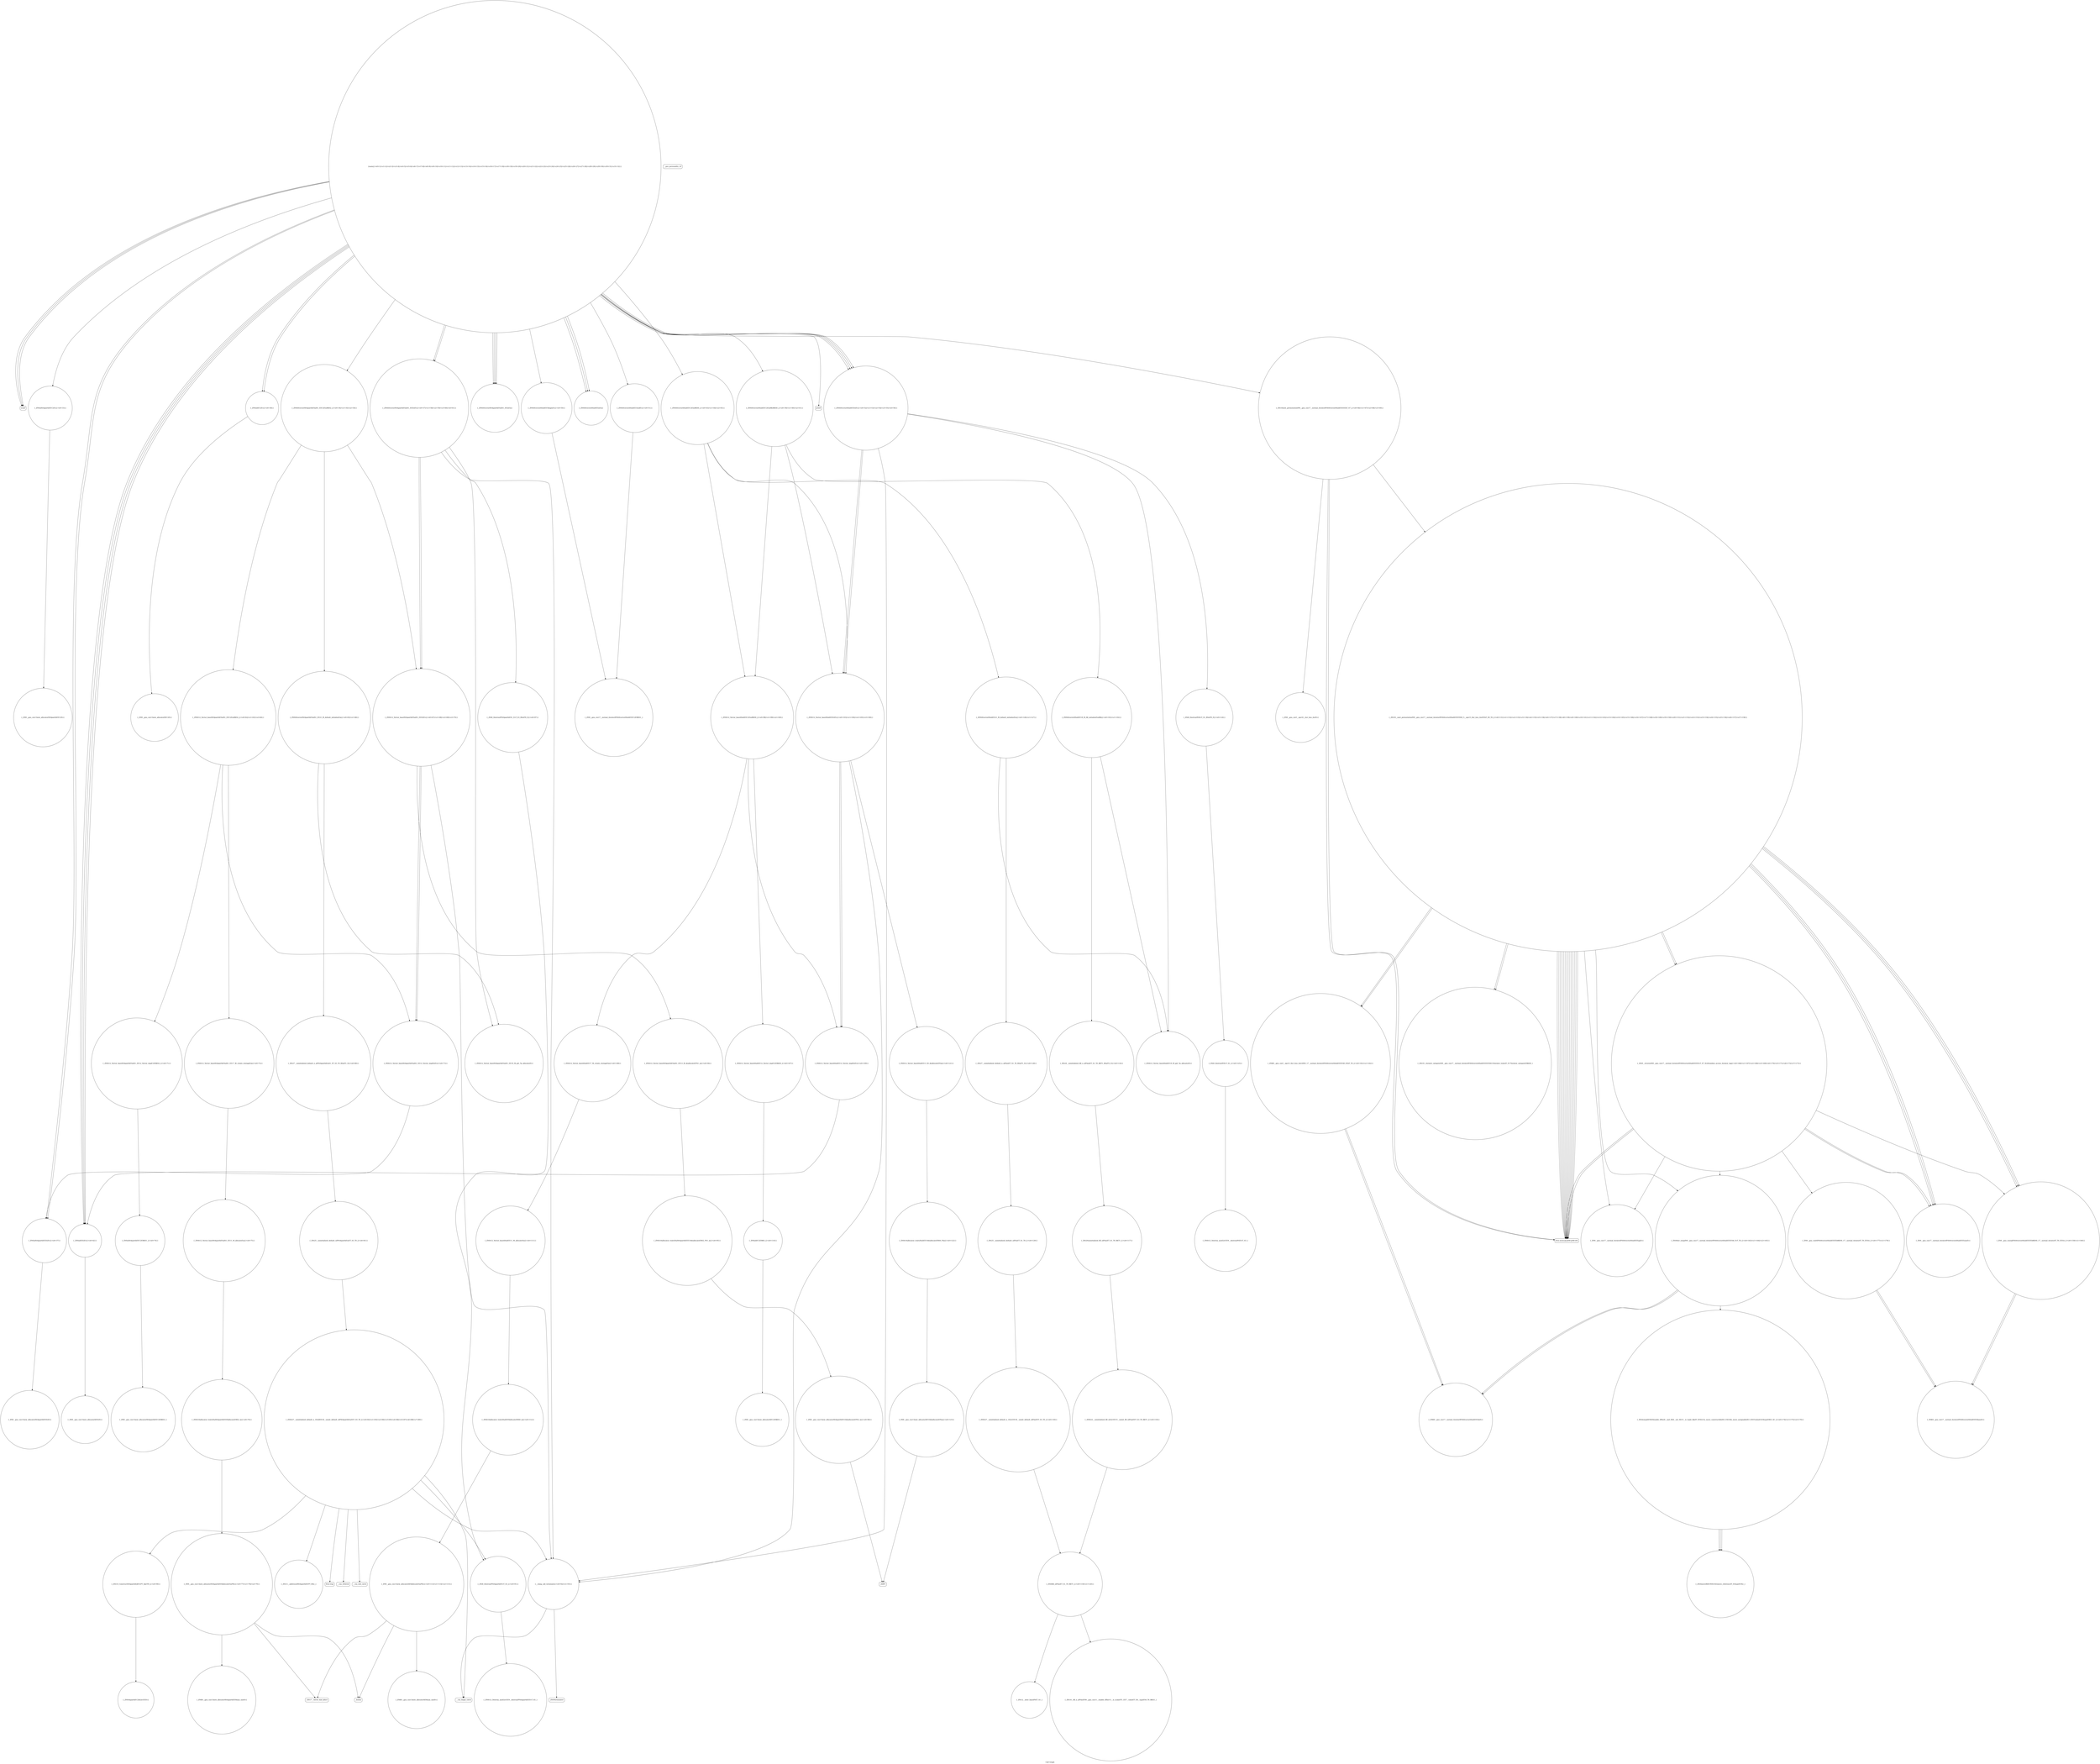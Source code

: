 digraph "Call Graph" {
	label="Call Graph";

	Node0x55c8580ab450 [shape=record,shape=circle,label="{main|{<s0>1|<s1>2|<s2>3|<s3>4|<s4>5|<s5>6|<s6>7|<s7>8|<s8>9|<s9>10|<s10>11|<s11>12|<s12>13|<s13>14|<s14>15|<s15>16|<s16>17|<s17>18|<s18>19|<s19>20|<s20>21|<s21>22|<s22>23|<s23>24|<s24>25|<s25>26|<s26>27|<s27>28|<s28>29|<s29>30|<s30>31|<s31>32}}"];
	Node0x55c8580ab450:s0 -> Node0x55c8580ab4d0[color=black];
	Node0x55c8580ab450:s1 -> Node0x55c8580ab4d0[color=black];
	Node0x55c8580ab450:s2 -> Node0x55c8582b25a0[color=black];
	Node0x55c8580ab450:s3 -> Node0x55c8582b2620[color=black];
	Node0x55c8580ab450:s4 -> Node0x55c8582b2720[color=black];
	Node0x55c8580ab450:s5 -> Node0x55c8582b27a0[color=black];
	Node0x55c8580ab450:s6 -> Node0x55c8582b2820[color=black];
	Node0x55c8580ab450:s7 -> Node0x55c8582b28a0[color=black];
	Node0x55c8580ab450:s8 -> Node0x55c8582b2920[color=black];
	Node0x55c8580ab450:s9 -> Node0x55c8582b2920[color=black];
	Node0x55c8580ab450:s10 -> Node0x55c8580ab4d0[color=black];
	Node0x55c8580ab450:s11 -> Node0x55c8582b2720[color=black];
	Node0x55c8580ab450:s12 -> Node0x55c8582b28a0[color=black];
	Node0x55c8580ab450:s13 -> Node0x55c8582b27a0[color=black];
	Node0x55c8580ab450:s14 -> Node0x55c8582b29a0[color=black];
	Node0x55c8580ab450:s15 -> Node0x55c8582b28a0[color=black];
	Node0x55c8580ab450:s16 -> Node0x55c8582b2a20[color=black];
	Node0x55c8580ab450:s17 -> Node0x55c8582b28a0[color=black];
	Node0x55c8580ab450:s18 -> Node0x55c8582b2a20[color=black];
	Node0x55c8580ab450:s19 -> Node0x55c8582b2920[color=black];
	Node0x55c8580ab450:s20 -> Node0x55c8582b2a20[color=black];
	Node0x55c8580ab450:s21 -> Node0x55c8582b2920[color=black];
	Node0x55c8580ab450:s22 -> Node0x55c8582b2b20[color=black];
	Node0x55c8580ab450:s23 -> Node0x55c8582b2ba0[color=black];
	Node0x55c8580ab450:s24 -> Node0x55c8582b2aa0[color=black];
	Node0x55c8580ab450:s25 -> Node0x55c8582b2c20[color=black];
	Node0x55c8580ab450:s26 -> Node0x55c8582b2ca0[color=black];
	Node0x55c8580ab450:s27 -> Node0x55c8582b2ca0[color=black];
	Node0x55c8580ab450:s28 -> Node0x55c8582b2d20[color=black];
	Node0x55c8580ab450:s29 -> Node0x55c8582b2ca0[color=black];
	Node0x55c8580ab450:s30 -> Node0x55c8582b2ca0[color=black];
	Node0x55c8580ab450:s31 -> Node0x55c8582b2d20[color=black];
	Node0x55c8582b61c0 [shape=record,shape=circle,label="{_ZN9__gnu_cxx17__normal_iteratorIPiSt6vectorIiSaIiEEEppEv}"];
	Node0x55c8582b2820 [shape=record,shape=circle,label="{_ZNSt6vectorIiSaIiEEC2EmRKiRKS0_|{<s0>39|<s1>40|<s2>41}}"];
	Node0x55c8582b2820:s0 -> Node0x55c8582b50c0[color=black];
	Node0x55c8582b2820:s1 -> Node0x55c8582b5140[color=black];
	Node0x55c8582b2820:s2 -> Node0x55c8582b51c0[color=black];
	Node0x55c8582b3d20 [shape=record,shape=circle,label="{_ZNK9__gnu_cxx17__normal_iteratorIPiSt6vectorIiSaIiEEEdeEv}"];
	Node0x55c8582b2ba0 [shape=record,shape=circle,label="{_ZNSt6vectorIiSaIiEE3endEv|{<s0>51}}"];
	Node0x55c8582b2ba0:s0 -> Node0x55c8582b5f40[color=black];
	Node0x55c8582b2f20 [shape=record,shape=circle,label="{_ZNSt6vectorISt4pairIiiESaIS1_EE21_M_default_initializeEm|{<s0>65|<s1>66}}"];
	Node0x55c8582b2f20:s0 -> Node0x55c8582b3620[color=black];
	Node0x55c8582b2f20:s1 -> Node0x55c8582b35a0[color=black];
	Node0x55c8582b32a0 [shape=record,shape=circle,label="{_ZNSt12_Vector_baseISt4pairIiiESaIS1_EE11_M_allocateEm|{<s0>75}}"];
	Node0x55c8582b32a0:s0 -> Node0x55c8582b3320[color=black];
	Node0x55c8582b3620 [shape=record,shape=circle,label="{_ZNSt12_Vector_baseISt4pairIiiESaIS1_EE19_M_get_Tp_allocatorEv}"];
	Node0x55c8582b39a0 [shape=record,shape=Mrecord,label="{__cxa_rethrow}"];
	Node0x55c8582b4d40 [shape=record,shape=circle,label="{_ZNSt12_Vector_baseISt4pairIiiESaIS1_EE13_M_deallocateEPS1_m|{<s0>94}}"];
	Node0x55c8582b4d40:s0 -> Node0x55c8582b4dc0[color=black];
	Node0x55c8582b50c0 [shape=record,shape=circle,label="{_ZNSt12_Vector_baseIiSaIiEEC2EmRKS0_|{<s0>98|<s1>99|<s2>100}}"];
	Node0x55c8582b50c0:s0 -> Node0x55c8582b5240[color=black];
	Node0x55c8582b50c0:s1 -> Node0x55c8582b52c0[color=black];
	Node0x55c8582b50c0:s2 -> Node0x55c8582b5340[color=black];
	Node0x55c8582b5440 [shape=record,shape=circle,label="{_ZN9__gnu_cxx13new_allocatorIiEC2ERKS1_}"];
	Node0x55c8582b57c0 [shape=record,shape=circle,label="{_ZSt20uninitialized_fill_nIPimiET_S1_T0_RKT1_|{<s0>117}}"];
	Node0x55c8582b57c0:s0 -> Node0x55c8582b5840[color=black];
	Node0x55c8582b5b40 [shape=record,shape=circle,label="{_ZN9__gnu_cxx13new_allocatorIiE10deallocateEPim|{<s0>123}}"];
	Node0x55c8582b5b40:s0 -> Node0x55c8582b4ec0[color=black];
	Node0x55c8582b5ec0 [shape=record,shape=circle,label="{_ZNSt27__uninitialized_default_n_1ILb1EE18__uninit_default_nIPimEET_S3_T0_|{<s0>130}}"];
	Node0x55c8582b5ec0:s0 -> Node0x55c8582b58c0[color=black];
	Node0x55c8580ab4d0 [shape=record,shape=Mrecord,label="{scanf}"];
	Node0x55c8582b6240 [shape=record,shape=circle,label="{_ZN9__gnu_cxx17__normal_iteratorIPiSt6vectorIiSaIiEEEmmEv}"];
	Node0x55c8582b28a0 [shape=record,shape=circle,label="{_ZNSaIiED2Ev|{<s0>42}}"];
	Node0x55c8582b28a0:s0 -> Node0x55c8582b5040[color=black];
	Node0x55c8582b3da0 [shape=record,shape=circle,label="{_ZSt4swapIiENSt9enable_ifIXsr6__and_ISt6__not_ISt15__is_tuple_likeIT_EESt21is_move_constructibleIS3_ESt18is_move_assignableIS3_EEE5valueEvE4typeERS3_SC_|{<s0>174|<s1>175|<s2>176}}"];
	Node0x55c8582b3da0:s0 -> Node0x55c8582b3e20[color=black];
	Node0x55c8582b3da0:s1 -> Node0x55c8582b3e20[color=black];
	Node0x55c8582b3da0:s2 -> Node0x55c8582b3e20[color=black];
	Node0x55c8582b2c20 [shape=record,shape=Mrecord,label="{printf}"];
	Node0x55c8582b2fa0 [shape=record,shape=circle,label="{_ZNSt12_Vector_baseISt4pairIiiESaIS1_EED2Ev|{<s0>67|<s1>68|<s2>69|<s3>70}}"];
	Node0x55c8582b2fa0:s0 -> Node0x55c8582b4d40[color=black];
	Node0x55c8582b2fa0:s1 -> Node0x55c8582b3120[color=black];
	Node0x55c8582b2fa0:s2 -> Node0x55c8582b3120[color=black];
	Node0x55c8582b2fa0:s3 -> Node0x55c8582b3aa0[color=black];
	Node0x55c8582b3320 [shape=record,shape=circle,label="{_ZNSt16allocator_traitsISaISt4pairIiiEEE8allocateERS2_m|{<s0>76}}"];
	Node0x55c8582b3320:s0 -> Node0x55c8582b33a0[color=black];
	Node0x55c8582b36a0 [shape=record,shape=circle,label="{_ZSt25__uninitialized_default_nIPSt4pairIiiEmET_S3_T0_|{<s0>81}}"];
	Node0x55c8582b36a0:s0 -> Node0x55c8582b3720[color=black];
	Node0x55c8582b3a20 [shape=record,shape=Mrecord,label="{__cxa_end_catch}"];
	Node0x55c8582b4dc0 [shape=record,shape=circle,label="{_ZNSt16allocator_traitsISaISt4pairIiiEEE10deallocateERS2_PS1_m|{<s0>95}}"];
	Node0x55c8582b4dc0:s0 -> Node0x55c8582b4e40[color=black];
	Node0x55c8582b5140 [shape=record,shape=circle,label="{_ZNSt6vectorIiSaIiEE18_M_fill_initializeEmRKi|{<s0>101|<s1>102}}"];
	Node0x55c8582b5140:s0 -> Node0x55c8582b5740[color=black];
	Node0x55c8582b5140:s1 -> Node0x55c8582b56c0[color=black];
	Node0x55c8582b54c0 [shape=record,shape=circle,label="{_ZNSt12_Vector_baseIiSaIiEE11_M_allocateEm|{<s0>111}}"];
	Node0x55c8582b54c0:s0 -> Node0x55c8582b5540[color=black];
	Node0x55c8582b5840 [shape=record,shape=circle,label="{_ZNSt22__uninitialized_fill_nILb1EE15__uninit_fill_nIPimiEET_S3_T0_RKT1_|{<s0>118}}"];
	Node0x55c8582b5840:s0 -> Node0x55c8582b58c0[color=black];
	Node0x55c8582b5bc0 [shape=record,shape=circle,label="{_ZSt8_DestroyIPiiEvT_S1_RSaIT0_E|{<s0>124}}"];
	Node0x55c8582b5bc0:s0 -> Node0x55c8582b5c40[color=black];
	Node0x55c8582b5f40 [shape=record,shape=circle,label="{_ZN9__gnu_cxx17__normal_iteratorIPiSt6vectorIiSaIiEEEC2ERKS1_}"];
	Node0x55c8582b25a0 [shape=record,shape=circle,label="{_ZNSaISt4pairIiiEEC2Ev|{<s0>33}}"];
	Node0x55c8582b25a0:s0 -> Node0x55c8582b2da0[color=black];
	Node0x55c8582b62c0 [shape=record,shape=circle,label="{_ZNK9__gnu_cxx5__ops15_Iter_less_iterclINS_17__normal_iteratorIPiSt6vectorIiSaIiEEEES8_EEbT_T0_|{<s0>161|<s1>162}}"];
	Node0x55c8582b62c0:s0 -> Node0x55c8582b3d20[color=black];
	Node0x55c8582b62c0:s1 -> Node0x55c8582b3d20[color=black];
	Node0x55c8582b2920 [shape=record,shape=circle,label="{_ZNSt6vectorISt4pairIiiESaIS1_EEixEm}"];
	Node0x55c8582b3e20 [shape=record,shape=circle,label="{_ZSt4moveIRiEONSt16remove_referenceIT_E4typeEOS2_}"];
	Node0x55c8582b2ca0 [shape=record,shape=circle,label="{_ZNSt6vectorIiSaIiEED2Ev|{<s0>52|<s1>53|<s2>54|<s3>55|<s4>56}}"];
	Node0x55c8582b2ca0:s0 -> Node0x55c8582b5740[color=black];
	Node0x55c8582b2ca0:s1 -> Node0x55c8582b5bc0[color=black];
	Node0x55c8582b2ca0:s2 -> Node0x55c8582b51c0[color=black];
	Node0x55c8582b2ca0:s3 -> Node0x55c8582b51c0[color=black];
	Node0x55c8582b2ca0:s4 -> Node0x55c8582b3aa0[color=black];
	Node0x55c8582b3020 [shape=record,shape=circle,label="{_ZNSt12_Vector_baseISt4pairIiiESaIS1_EE12_Vector_implC2ERKS2_|{<s0>71}}"];
	Node0x55c8582b3020:s0 -> Node0x55c8582b31a0[color=black];
	Node0x55c8582b33a0 [shape=record,shape=circle,label="{_ZN9__gnu_cxx13new_allocatorISt4pairIiiEE8allocateEmPKv|{<s0>77|<s1>78|<s2>79}}"];
	Node0x55c8582b33a0:s0 -> Node0x55c8582b3420[color=black];
	Node0x55c8582b33a0:s1 -> Node0x55c8582b34a0[color=black];
	Node0x55c8582b33a0:s2 -> Node0x55c8582b3520[color=black];
	Node0x55c8582b3720 [shape=record,shape=circle,label="{_ZNSt27__uninitialized_default_n_1ILb0EE18__uninit_default_nIPSt4pairIiiEmEET_S5_T0_|{<s0>82|<s1>83|<s2>84|<s3>85|<s4>86|<s5>87|<s6>88|<s7>89}}"];
	Node0x55c8582b3720:s0 -> Node0x55c8582b3820[color=black];
	Node0x55c8582b3720:s1 -> Node0x55c8582b37a0[color=black];
	Node0x55c8582b3720:s2 -> Node0x55c8582b38a0[color=black];
	Node0x55c8582b3720:s3 -> Node0x55c8582b3920[color=black];
	Node0x55c8582b3720:s4 -> Node0x55c8582b39a0[color=black];
	Node0x55c8582b3720:s5 -> Node0x55c8582b3a20[color=black];
	Node0x55c8582b3720:s6 -> Node0x55c8582b3ba0[color=black];
	Node0x55c8582b3720:s7 -> Node0x55c8582b3aa0[color=black];
	Node0x55c8582b3aa0 [shape=record,shape=circle,label="{__clang_call_terminate|{<s0>92|<s1>93}}"];
	Node0x55c8582b3aa0:s0 -> Node0x55c8582b38a0[color=black];
	Node0x55c8582b3aa0:s1 -> Node0x55c8582b3b20[color=black];
	Node0x55c8582b4e40 [shape=record,shape=circle,label="{_ZN9__gnu_cxx13new_allocatorISt4pairIiiEE10deallocateEPS2_m|{<s0>96}}"];
	Node0x55c8582b4e40:s0 -> Node0x55c8582b4ec0[color=black];
	Node0x55c8582b51c0 [shape=record,shape=circle,label="{_ZNSt12_Vector_baseIiSaIiEED2Ev|{<s0>103|<s1>104|<s2>105|<s3>106}}"];
	Node0x55c8582b51c0:s0 -> Node0x55c8582b5a40[color=black];
	Node0x55c8582b51c0:s1 -> Node0x55c8582b5340[color=black];
	Node0x55c8582b51c0:s2 -> Node0x55c8582b5340[color=black];
	Node0x55c8582b51c0:s3 -> Node0x55c8582b3aa0[color=black];
	Node0x55c8582b5540 [shape=record,shape=circle,label="{_ZNSt16allocator_traitsISaIiEE8allocateERS0_m|{<s0>112}}"];
	Node0x55c8582b5540:s0 -> Node0x55c8582b55c0[color=black];
	Node0x55c8582b58c0 [shape=record,shape=circle,label="{_ZSt6fill_nIPimiET_S1_T0_RKT1_|{<s0>119|<s1>120}}"];
	Node0x55c8582b58c0:s0 -> Node0x55c8582b59c0[color=black];
	Node0x55c8582b58c0:s1 -> Node0x55c8582b5940[color=black];
	Node0x55c8582b5c40 [shape=record,shape=circle,label="{_ZSt8_DestroyIPiEvT_S1_|{<s0>125}}"];
	Node0x55c8582b5c40:s0 -> Node0x55c8582b5cc0[color=black];
	Node0x55c8582b5fc0 [shape=record,shape=circle,label="{_ZSt18__next_permutationIN9__gnu_cxx17__normal_iteratorIPiSt6vectorIiSaIiEEEENS0_5__ops15_Iter_less_iterEEbT_S9_T0_|{<s0>131|<s1>132|<s2>133|<s3>134|<s4>135|<s5>136|<s6>137|<s7>138|<s8>139|<s9>140|<s10>141|<s11>142|<s12>143|<s13>144|<s14>145|<s15>146|<s16>147|<s17>148|<s18>149|<s19>150|<s20>151|<s21>152|<s22>153|<s23>154|<s24>155|<s25>156|<s26>157|<s27>158}}"];
	Node0x55c8582b5fc0:s0 -> Node0x55c8582b6140[color=black];
	Node0x55c8582b5fc0:s1 -> Node0x55c8582b6040[color=black];
	Node0x55c8582b5fc0:s2 -> Node0x55c8582b61c0[color=black];
	Node0x55c8582b5fc0:s3 -> Node0x55c8582b6140[color=black];
	Node0x55c8582b5fc0:s4 -> Node0x55c8582b6040[color=black];
	Node0x55c8582b5fc0:s5 -> Node0x55c8582b6240[color=black];
	Node0x55c8582b5fc0:s6 -> Node0x55c8582b6040[color=black];
	Node0x55c8582b5fc0:s7 -> Node0x55c8582b6240[color=black];
	Node0x55c8582b5fc0:s8 -> Node0x55c8582b6040[color=black];
	Node0x55c8582b5fc0:s9 -> Node0x55c8582b6040[color=black];
	Node0x55c8582b5fc0:s10 -> Node0x55c8582b62c0[color=black];
	Node0x55c8582b5fc0:s11 -> Node0x55c8582b6040[color=black];
	Node0x55c8582b5fc0:s12 -> Node0x55c8582b6040[color=black];
	Node0x55c8582b5fc0:s13 -> Node0x55c8582b6240[color=black];
	Node0x55c8582b5fc0:s14 -> Node0x55c8582b6040[color=black];
	Node0x55c8582b5fc0:s15 -> Node0x55c8582b62c0[color=black];
	Node0x55c8582b5fc0:s16 -> Node0x55c8582b6040[color=black];
	Node0x55c8582b5fc0:s17 -> Node0x55c8582b6040[color=black];
	Node0x55c8582b5fc0:s18 -> Node0x55c8582b6340[color=black];
	Node0x55c8582b5fc0:s19 -> Node0x55c8582b6040[color=black];
	Node0x55c8582b5fc0:s20 -> Node0x55c8582b6040[color=black];
	Node0x55c8582b5fc0:s21 -> Node0x55c8582b6440[color=black];
	Node0x55c8582b5fc0:s22 -> Node0x55c8582b63c0[color=black];
	Node0x55c8582b5fc0:s23 -> Node0x55c8582b6140[color=black];
	Node0x55c8582b5fc0:s24 -> Node0x55c8582b6040[color=black];
	Node0x55c8582b5fc0:s25 -> Node0x55c8582b6040[color=black];
	Node0x55c8582b5fc0:s26 -> Node0x55c8582b6440[color=black];
	Node0x55c8582b5fc0:s27 -> Node0x55c8582b63c0[color=black];
	Node0x55c8582b2620 [shape=record,shape=circle,label="{_ZNSt6vectorISt4pairIiiESaIS1_EEC2EmRKS2_|{<s0>34|<s1>35|<s2>36}}"];
	Node0x55c8582b2620:s0 -> Node0x55c8582b2ea0[color=black];
	Node0x55c8582b2620:s1 -> Node0x55c8582b2f20[color=black];
	Node0x55c8582b2620:s2 -> Node0x55c8582b2fa0[color=black];
	Node0x55c8582b6340 [shape=record,shape=circle,label="{_ZSt9iter_swapIN9__gnu_cxx17__normal_iteratorIPiSt6vectorIiSaIiEEEES6_EvT_T0_|{<s0>163|<s1>164|<s2>165}}"];
	Node0x55c8582b6340:s0 -> Node0x55c8582b3d20[color=black];
	Node0x55c8582b6340:s1 -> Node0x55c8582b3d20[color=black];
	Node0x55c8582b6340:s2 -> Node0x55c8582b3da0[color=black];
	Node0x55c8582b29a0 [shape=record,shape=circle,label="{_ZNSt6vectorIiSaIiEEC2EmRKS0_|{<s0>43|<s1>44|<s2>45}}"];
	Node0x55c8582b29a0:s0 -> Node0x55c8582b50c0[color=black];
	Node0x55c8582b29a0:s1 -> Node0x55c8582b5d40[color=black];
	Node0x55c8582b29a0:s2 -> Node0x55c8582b51c0[color=black];
	Node0x55c8582b3ea0 [shape=record,shape=circle,label="{_ZN9__gnu_cxxltIPiSt6vectorIiSaIiEEEEbRKNS_17__normal_iteratorIT_T0_EESA_|{<s0>177|<s1>178}}"];
	Node0x55c8582b3ea0:s0 -> Node0x55c8582b3ca0[color=black];
	Node0x55c8582b3ea0:s1 -> Node0x55c8582b3ca0[color=black];
	Node0x55c8582b2d20 [shape=record,shape=circle,label="{_ZNSt6vectorISt4pairIiiESaIS1_EED2Ev|{<s0>57|<s1>58|<s2>59|<s3>60|<s4>61}}"];
	Node0x55c8582b2d20:s0 -> Node0x55c8582b3620[color=black];
	Node0x55c8582b2d20:s1 -> Node0x55c8582b4f40[color=black];
	Node0x55c8582b2d20:s2 -> Node0x55c8582b2fa0[color=black];
	Node0x55c8582b2d20:s3 -> Node0x55c8582b2fa0[color=black];
	Node0x55c8582b2d20:s4 -> Node0x55c8582b3aa0[color=black];
	Node0x55c8582b30a0 [shape=record,shape=circle,label="{_ZNSt12_Vector_baseISt4pairIiiESaIS1_EE17_M_create_storageEm|{<s0>72}}"];
	Node0x55c8582b30a0:s0 -> Node0x55c8582b32a0[color=black];
	Node0x55c8582b3420 [shape=record,shape=circle,label="{_ZNK9__gnu_cxx13new_allocatorISt4pairIiiEE8max_sizeEv}"];
	Node0x55c8582b37a0 [shape=record,shape=circle,label="{_ZSt10_ConstructISt4pairIiiEJEEvPT_DpOT0_|{<s0>90}}"];
	Node0x55c8582b37a0:s0 -> Node0x55c8582b3c20[color=black];
	Node0x55c8582b3b20 [shape=record,shape=Mrecord,label="{_ZSt9terminatev}"];
	Node0x55c8582b4ec0 [shape=record,shape=Mrecord,label="{_ZdlPv}"];
	Node0x55c8582b5240 [shape=record,shape=circle,label="{_ZNSt12_Vector_baseIiSaIiEE12_Vector_implC2ERKS0_|{<s0>107}}"];
	Node0x55c8582b5240:s0 -> Node0x55c8582b53c0[color=black];
	Node0x55c8582b55c0 [shape=record,shape=circle,label="{_ZN9__gnu_cxx13new_allocatorIiE8allocateEmPKv|{<s0>113|<s1>114|<s2>115}}"];
	Node0x55c8582b55c0:s0 -> Node0x55c8582b5640[color=black];
	Node0x55c8582b55c0:s1 -> Node0x55c8582b34a0[color=black];
	Node0x55c8582b55c0:s2 -> Node0x55c8582b3520[color=black];
	Node0x55c8582b5940 [shape=record,shape=circle,label="{_ZSt10__fill_n_aIPimiEN9__gnu_cxx11__enable_ifIXsr11__is_scalarIT1_EE7__valueET_E6__typeES4_T0_RKS3_}"];
	Node0x55c8582b5cc0 [shape=record,shape=circle,label="{_ZNSt12_Destroy_auxILb1EE9__destroyIPiEEvT_S3_}"];
	Node0x55c8582b6040 [shape=record,shape=Mrecord,label="{llvm.memcpy.p0i8.p0i8.i64}"];
	Node0x55c8582b26a0 [shape=record,shape=Mrecord,label="{__gxx_personality_v0}"];
	Node0x55c8582b63c0 [shape=record,shape=circle,label="{_ZSt9__reverseIN9__gnu_cxx17__normal_iteratorIPiSt6vectorIiSaIiEEEEEvT_S7_St26random_access_iterator_tag|{<s0>166|<s1>167|<s2>168|<s3>169|<s4>170|<s5>171|<s6>172|<s7>173}}"];
	Node0x55c8582b63c0:s0 -> Node0x55c8582b6140[color=black];
	Node0x55c8582b63c0:s1 -> Node0x55c8582b6240[color=black];
	Node0x55c8582b63c0:s2 -> Node0x55c8582b3ea0[color=black];
	Node0x55c8582b63c0:s3 -> Node0x55c8582b6040[color=black];
	Node0x55c8582b63c0:s4 -> Node0x55c8582b6040[color=black];
	Node0x55c8582b63c0:s5 -> Node0x55c8582b6340[color=black];
	Node0x55c8582b63c0:s6 -> Node0x55c8582b61c0[color=black];
	Node0x55c8582b63c0:s7 -> Node0x55c8582b6240[color=black];
	Node0x55c8582b2a20 [shape=record,shape=circle,label="{_ZNSt6vectorIiSaIiEEixEm}"];
	Node0x55c8582b2da0 [shape=record,shape=circle,label="{_ZN9__gnu_cxx13new_allocatorISt4pairIiiEEC2Ev}"];
	Node0x55c8582b3120 [shape=record,shape=circle,label="{_ZNSt12_Vector_baseISt4pairIiiESaIS1_EE12_Vector_implD2Ev|{<s0>73}}"];
	Node0x55c8582b3120:s0 -> Node0x55c8582b2720[color=black];
	Node0x55c8582b34a0 [shape=record,shape=Mrecord,label="{_ZSt17__throw_bad_allocv}"];
	Node0x55c8582b3820 [shape=record,shape=circle,label="{_ZSt11__addressofISt4pairIiiEEPT_RS2_}"];
	Node0x55c8582b3ba0 [shape=record,shape=Mrecord,label="{llvm.trap}"];
	Node0x55c8582b4f40 [shape=record,shape=circle,label="{_ZSt8_DestroyIPSt4pairIiiES1_EvT_S3_RSaIT0_E|{<s0>97}}"];
	Node0x55c8582b4f40:s0 -> Node0x55c8582b3920[color=black];
	Node0x55c8582b52c0 [shape=record,shape=circle,label="{_ZNSt12_Vector_baseIiSaIiEE17_M_create_storageEm|{<s0>108}}"];
	Node0x55c8582b52c0:s0 -> Node0x55c8582b54c0[color=black];
	Node0x55c8582b5640 [shape=record,shape=circle,label="{_ZNK9__gnu_cxx13new_allocatorIiE8max_sizeEv}"];
	Node0x55c8582b59c0 [shape=record,shape=circle,label="{_ZSt12__niter_baseIPiET_S1_}"];
	Node0x55c8582b5d40 [shape=record,shape=circle,label="{_ZNSt6vectorIiSaIiEE21_M_default_initializeEm|{<s0>126|<s1>127}}"];
	Node0x55c8582b5d40:s0 -> Node0x55c8582b5740[color=black];
	Node0x55c8582b5d40:s1 -> Node0x55c8582b5dc0[color=black];
	Node0x55c8582b60c0 [shape=record,shape=circle,label="{_ZN9__gnu_cxx5__ops16__iter_less_iterEv}"];
	Node0x55c8582b2720 [shape=record,shape=circle,label="{_ZNSaISt4pairIiiEED2Ev|{<s0>37}}"];
	Node0x55c8582b2720:s0 -> Node0x55c8582b2e20[color=black];
	Node0x55c8582b6440 [shape=record,shape=circle,label="{_ZSt19__iterator_categoryIN9__gnu_cxx17__normal_iteratorIPiSt6vectorIiSaIiEEEEENSt15iterator_traitsIT_E17iterator_categoryERKS8_}"];
	Node0x55c8582b2aa0 [shape=record,shape=circle,label="{_ZSt16next_permutationIN9__gnu_cxx17__normal_iteratorIPiSt6vectorIiSaIiEEEEEbT_S7_|{<s0>46|<s1>47|<s2>48|<s3>49}}"];
	Node0x55c8582b2aa0:s0 -> Node0x55c8582b6040[color=black];
	Node0x55c8582b2aa0:s1 -> Node0x55c8582b6040[color=black];
	Node0x55c8582b2aa0:s2 -> Node0x55c8582b60c0[color=black];
	Node0x55c8582b2aa0:s3 -> Node0x55c8582b5fc0[color=black];
	Node0x55c8582b2e20 [shape=record,shape=circle,label="{_ZN9__gnu_cxx13new_allocatorISt4pairIiiEED2Ev}"];
	Node0x55c8582b31a0 [shape=record,shape=circle,label="{_ZNSaISt4pairIiiEEC2ERKS1_|{<s0>74}}"];
	Node0x55c8582b31a0:s0 -> Node0x55c8582b3220[color=black];
	Node0x55c8582b3520 [shape=record,shape=Mrecord,label="{_Znwm}"];
	Node0x55c8582b38a0 [shape=record,shape=Mrecord,label="{__cxa_begin_catch}"];
	Node0x55c8582b3c20 [shape=record,shape=circle,label="{_ZNSt4pairIiiEC2IiiLb1EEEv}"];
	Node0x55c8582b4fc0 [shape=record,shape=circle,label="{_ZN9__gnu_cxx13new_allocatorIiEC2Ev}"];
	Node0x55c8582b5340 [shape=record,shape=circle,label="{_ZNSt12_Vector_baseIiSaIiEE12_Vector_implD2Ev|{<s0>109}}"];
	Node0x55c8582b5340:s0 -> Node0x55c8582b28a0[color=black];
	Node0x55c8582b56c0 [shape=record,shape=circle,label="{_ZSt24__uninitialized_fill_n_aIPimiiET_S1_T0_RKT1_RSaIT2_E|{<s0>116}}"];
	Node0x55c8582b56c0:s0 -> Node0x55c8582b57c0[color=black];
	Node0x55c8582b5a40 [shape=record,shape=circle,label="{_ZNSt12_Vector_baseIiSaIiEE13_M_deallocateEPim|{<s0>121}}"];
	Node0x55c8582b5a40:s0 -> Node0x55c8582b5ac0[color=black];
	Node0x55c8582b5dc0 [shape=record,shape=circle,label="{_ZSt27__uninitialized_default_n_aIPimiET_S1_T0_RSaIT1_E|{<s0>128}}"];
	Node0x55c8582b5dc0:s0 -> Node0x55c8582b5e40[color=black];
	Node0x55c8582b6140 [shape=record,shape=circle,label="{_ZN9__gnu_cxxeqIPiSt6vectorIiSaIiEEEEbRKNS_17__normal_iteratorIT_T0_EESA_|{<s0>159|<s1>160}}"];
	Node0x55c8582b6140:s0 -> Node0x55c8582b3ca0[color=black];
	Node0x55c8582b6140:s1 -> Node0x55c8582b3ca0[color=black];
	Node0x55c8582b27a0 [shape=record,shape=circle,label="{_ZNSaIiEC2Ev|{<s0>38}}"];
	Node0x55c8582b27a0:s0 -> Node0x55c8582b4fc0[color=black];
	Node0x55c8582b3ca0 [shape=record,shape=circle,label="{_ZNK9__gnu_cxx17__normal_iteratorIPiSt6vectorIiSaIiEEE4baseEv}"];
	Node0x55c8582b2b20 [shape=record,shape=circle,label="{_ZNSt6vectorIiSaIiEE5beginEv|{<s0>50}}"];
	Node0x55c8582b2b20:s0 -> Node0x55c8582b5f40[color=black];
	Node0x55c8582b2ea0 [shape=record,shape=circle,label="{_ZNSt12_Vector_baseISt4pairIiiESaIS1_EEC2EmRKS2_|{<s0>62|<s1>63|<s2>64}}"];
	Node0x55c8582b2ea0:s0 -> Node0x55c8582b3020[color=black];
	Node0x55c8582b2ea0:s1 -> Node0x55c8582b30a0[color=black];
	Node0x55c8582b2ea0:s2 -> Node0x55c8582b3120[color=black];
	Node0x55c8582b3220 [shape=record,shape=circle,label="{_ZN9__gnu_cxx13new_allocatorISt4pairIiiEEC2ERKS3_}"];
	Node0x55c8582b35a0 [shape=record,shape=circle,label="{_ZSt27__uninitialized_default_n_aIPSt4pairIiiEmS1_ET_S3_T0_RSaIT1_E|{<s0>80}}"];
	Node0x55c8582b35a0:s0 -> Node0x55c8582b36a0[color=black];
	Node0x55c8582b3920 [shape=record,shape=circle,label="{_ZSt8_DestroyIPSt4pairIiiEEvT_S3_|{<s0>91}}"];
	Node0x55c8582b3920:s0 -> Node0x55c8582b4cc0[color=black];
	Node0x55c8582b4cc0 [shape=record,shape=circle,label="{_ZNSt12_Destroy_auxILb1EE9__destroyIPSt4pairIiiEEEvT_S5_}"];
	Node0x55c8582b5040 [shape=record,shape=circle,label="{_ZN9__gnu_cxx13new_allocatorIiED2Ev}"];
	Node0x55c8582b53c0 [shape=record,shape=circle,label="{_ZNSaIiEC2ERKS_|{<s0>110}}"];
	Node0x55c8582b53c0:s0 -> Node0x55c8582b5440[color=black];
	Node0x55c8582b5740 [shape=record,shape=circle,label="{_ZNSt12_Vector_baseIiSaIiEE19_M_get_Tp_allocatorEv}"];
	Node0x55c8582b5ac0 [shape=record,shape=circle,label="{_ZNSt16allocator_traitsISaIiEE10deallocateERS0_Pim|{<s0>122}}"];
	Node0x55c8582b5ac0:s0 -> Node0x55c8582b5b40[color=black];
	Node0x55c8582b5e40 [shape=record,shape=circle,label="{_ZSt25__uninitialized_default_nIPimET_S1_T0_|{<s0>129}}"];
	Node0x55c8582b5e40:s0 -> Node0x55c8582b5ec0[color=black];
}
